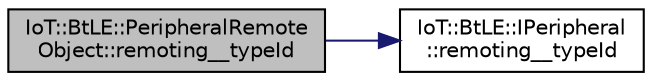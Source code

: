 digraph "IoT::BtLE::PeripheralRemoteObject::remoting__typeId"
{
 // LATEX_PDF_SIZE
  edge [fontname="Helvetica",fontsize="10",labelfontname="Helvetica",labelfontsize="10"];
  node [fontname="Helvetica",fontsize="10",shape=record];
  rankdir="LR";
  Node1 [label="IoT::BtLE::PeripheralRemote\lObject::remoting__typeId",height=0.2,width=0.4,color="black", fillcolor="grey75", style="filled", fontcolor="black",tooltip="Returns the object's URI."];
  Node1 -> Node2 [color="midnightblue",fontsize="10",style="solid",fontname="Helvetica"];
  Node2 [label="IoT::BtLE::IPeripheral\l::remoting__typeId",height=0.2,width=0.4,color="black", fillcolor="white", style="filled",URL="$classIoT_1_1BtLE_1_1IPeripheral.html#a2e89182c51df17b4f43b0dbeae228921",tooltip=" "];
}

